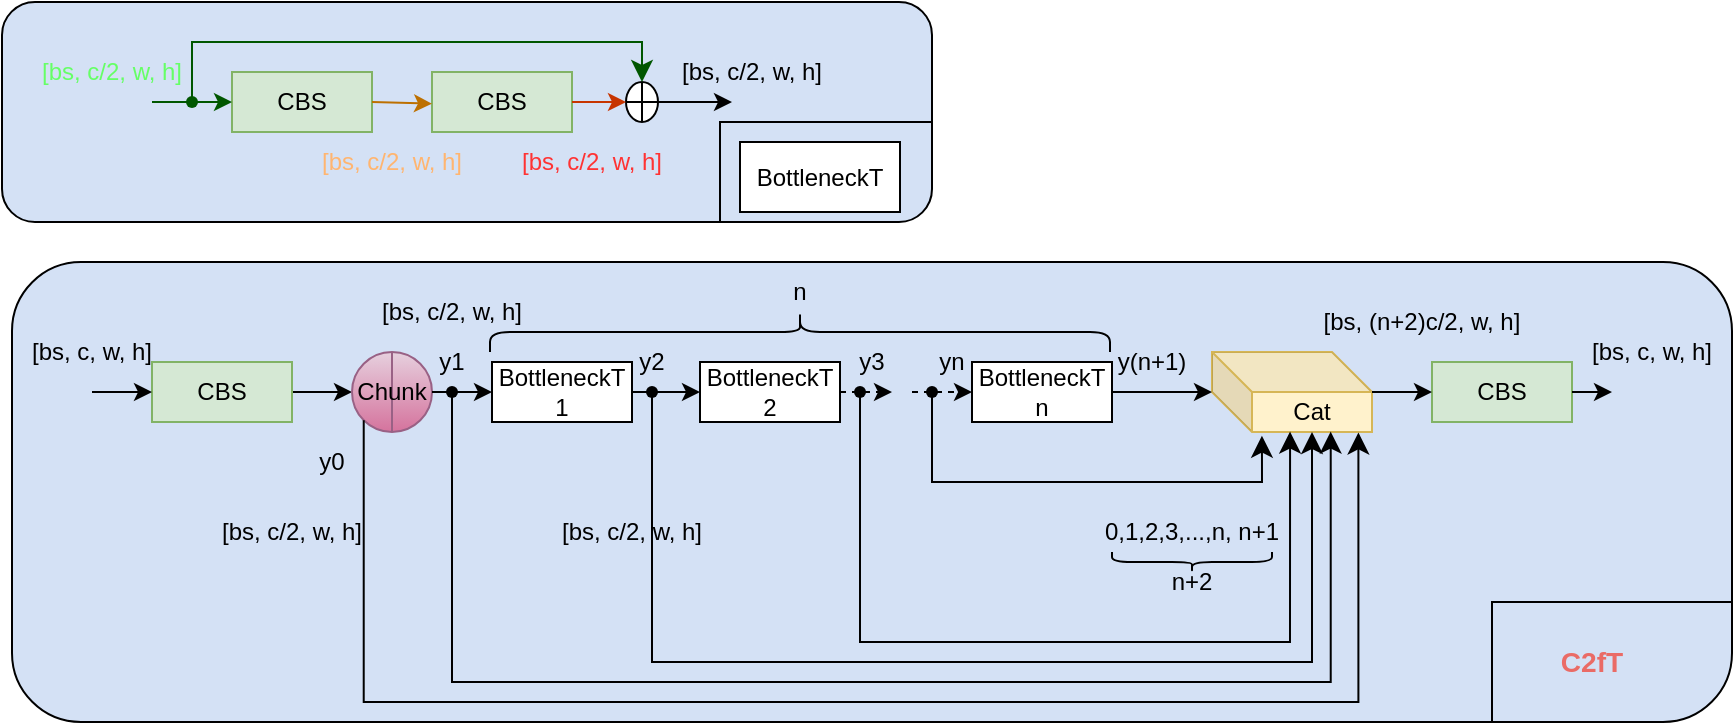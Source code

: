 <mxfile version="21.6.2" type="github">
  <diagram name="第 1 页" id="NUxDLC7CcFFGVshqn-1u">
    <mxGraphModel dx="1659" dy="860" grid="1" gridSize="10" guides="1" tooltips="1" connect="1" arrows="1" fold="1" page="1" pageScale="1" pageWidth="827" pageHeight="1169" math="0" shadow="0">
      <root>
        <mxCell id="0" />
        <mxCell id="1" parent="0" />
        <mxCell id="8X_-OS3C_n1zWFdyqqBd-10" value="" style="rounded=1;whiteSpace=wrap;html=1;fillColor=#D4E1F5;fillStyle=auto;glass=0;" vertex="1" parent="1">
          <mxGeometry x="75" y="60" width="465" height="110" as="geometry" />
        </mxCell>
        <mxCell id="EeiDZIce7VBrEbFo4yMd-65" value="" style="rounded=1;whiteSpace=wrap;html=1;fillColor=#D4E1F5;fillStyle=auto;glass=0;" parent="1" vertex="1">
          <mxGeometry x="80" y="190" width="860" height="230" as="geometry" />
        </mxCell>
        <mxCell id="EeiDZIce7VBrEbFo4yMd-12" style="edgeStyle=orthogonalEdgeStyle;rounded=0;orthogonalLoop=1;jettySize=auto;html=1;exitX=1;exitY=0.5;exitDx=0;exitDy=0;entryX=0;entryY=0.5;entryDx=0;entryDy=0;" parent="1" source="EeiDZIce7VBrEbFo4yMd-1" target="EeiDZIce7VBrEbFo4yMd-5" edge="1">
          <mxGeometry relative="1" as="geometry" />
        </mxCell>
        <mxCell id="EeiDZIce7VBrEbFo4yMd-1" value="CBS" style="rounded=0;whiteSpace=wrap;html=1;fillColor=#d5e8d4;strokeColor=#82b366;" parent="1" vertex="1">
          <mxGeometry x="150" y="240" width="70" height="30" as="geometry" />
        </mxCell>
        <mxCell id="EeiDZIce7VBrEbFo4yMd-2" value="CBS" style="rounded=0;whiteSpace=wrap;html=1;fillColor=#d5e8d4;strokeColor=#82b366;" parent="1" vertex="1">
          <mxGeometry x="790" y="240" width="70" height="30" as="geometry" />
        </mxCell>
        <mxCell id="EeiDZIce7VBrEbFo4yMd-5" value="&lt;font style=&quot;vertical-align: inherit;&quot;&gt;&lt;font style=&quot;vertical-align: inherit;&quot;&gt;Chunk&lt;/font&gt;&lt;/font&gt;" style="shape=lineEllipse;line=vertical;perimeter=ellipsePerimeter;whiteSpace=wrap;html=1;backgroundOutline=1;fillColor=#e6d0de;gradientColor=#d5739d;strokeColor=#996185;" parent="1" vertex="1">
          <mxGeometry x="250" y="235" width="40" height="40" as="geometry" />
        </mxCell>
        <mxCell id="EeiDZIce7VBrEbFo4yMd-9" value="Cat" style="shape=cube;whiteSpace=wrap;html=1;boundedLbl=1;backgroundOutline=1;darkOpacity=0.05;darkOpacity2=0.1;fillColor=#fff2cc;strokeColor=#d6b656;" parent="1" vertex="1">
          <mxGeometry x="680" y="235" width="80" height="40" as="geometry" />
        </mxCell>
        <mxCell id="EeiDZIce7VBrEbFo4yMd-11" value="" style="endArrow=classic;html=1;rounded=0;exitX=1;exitY=0.5;exitDx=0;exitDy=0;entryX=0;entryY=0.5;entryDx=0;entryDy=0;" parent="1" source="EeiDZIce7VBrEbFo4yMd-5" edge="1">
          <mxGeometry width="50" height="50" relative="1" as="geometry">
            <mxPoint x="290" y="270" as="sourcePoint" />
            <mxPoint x="320" y="255" as="targetPoint" />
            <Array as="points">
              <mxPoint x="300" y="255" />
            </Array>
          </mxGeometry>
        </mxCell>
        <mxCell id="EeiDZIce7VBrEbFo4yMd-13" value="" style="endArrow=classic;html=1;rounded=0;exitX=1;exitY=0.5;exitDx=0;exitDy=0;entryX=0;entryY=0.5;entryDx=0;entryDy=0;" parent="1" edge="1">
          <mxGeometry width="50" height="50" relative="1" as="geometry">
            <mxPoint x="390" y="255" as="sourcePoint" />
            <mxPoint x="424" y="255" as="targetPoint" />
          </mxGeometry>
        </mxCell>
        <mxCell id="EeiDZIce7VBrEbFo4yMd-14" value="" style="endArrow=classic;html=1;rounded=0;exitX=1;exitY=0.5;exitDx=0;exitDy=0;" parent="1" target="EeiDZIce7VBrEbFo4yMd-9" edge="1">
          <mxGeometry width="50" height="50" relative="1" as="geometry">
            <mxPoint x="630" y="255" as="sourcePoint" />
            <mxPoint x="440" y="340" as="targetPoint" />
          </mxGeometry>
        </mxCell>
        <mxCell id="EeiDZIce7VBrEbFo4yMd-15" value="" style="endArrow=classic;html=1;rounded=0;exitX=0;exitY=0;exitDx=80;exitDy=20;exitPerimeter=0;" parent="1" source="EeiDZIce7VBrEbFo4yMd-9" target="EeiDZIce7VBrEbFo4yMd-2" edge="1">
          <mxGeometry width="50" height="50" relative="1" as="geometry">
            <mxPoint x="390" y="390" as="sourcePoint" />
            <mxPoint x="440" y="340" as="targetPoint" />
          </mxGeometry>
        </mxCell>
        <mxCell id="EeiDZIce7VBrEbFo4yMd-17" value="" style="edgeStyle=elbowEdgeStyle;elbow=horizontal;endArrow=classic;html=1;curved=0;rounded=0;endSize=8;startSize=8;entryX=0.915;entryY=1.005;entryDx=0;entryDy=0;entryPerimeter=0;exitX=0;exitY=1;exitDx=0;exitDy=0;" parent="1" source="EeiDZIce7VBrEbFo4yMd-5" target="EeiDZIce7VBrEbFo4yMd-9" edge="1">
          <mxGeometry width="50" height="50" relative="1" as="geometry">
            <mxPoint x="484" y="394" as="sourcePoint" />
            <mxPoint x="760" y="290" as="targetPoint" />
            <Array as="points">
              <mxPoint x="510" y="410" />
            </Array>
          </mxGeometry>
        </mxCell>
        <mxCell id="EeiDZIce7VBrEbFo4yMd-19" value="" style="endArrow=classic;html=1;rounded=0;exitX=1;exitY=0.5;exitDx=0;exitDy=0;dashed=1;" parent="1" edge="1">
          <mxGeometry width="50" height="50" relative="1" as="geometry">
            <mxPoint x="494" y="255" as="sourcePoint" />
            <mxPoint x="520" y="255" as="targetPoint" />
          </mxGeometry>
        </mxCell>
        <mxCell id="EeiDZIce7VBrEbFo4yMd-20" value="" style="endArrow=classic;html=1;rounded=0;entryX=0;entryY=0.5;entryDx=0;entryDy=0;dashed=1;" parent="1" edge="1">
          <mxGeometry width="50" height="50" relative="1" as="geometry">
            <mxPoint x="530" y="255" as="sourcePoint" />
            <mxPoint x="560" y="255" as="targetPoint" />
          </mxGeometry>
        </mxCell>
        <mxCell id="EeiDZIce7VBrEbFo4yMd-22" value="y0" style="text;strokeColor=none;align=center;fillColor=none;html=1;verticalAlign=middle;whiteSpace=wrap;rounded=0;" parent="1" vertex="1">
          <mxGeometry x="230" y="280" width="20" height="20" as="geometry" />
        </mxCell>
        <mxCell id="EeiDZIce7VBrEbFo4yMd-23" value="y1" style="text;strokeColor=none;align=center;fillColor=none;html=1;verticalAlign=middle;whiteSpace=wrap;rounded=0;" parent="1" vertex="1">
          <mxGeometry x="290" y="230" width="20" height="20" as="geometry" />
        </mxCell>
        <mxCell id="EeiDZIce7VBrEbFo4yMd-24" value="" style="edgeStyle=elbowEdgeStyle;elbow=horizontal;endArrow=classic;html=1;curved=0;rounded=0;endSize=8;startSize=8;entryX=0.742;entryY=0.995;entryDx=0;entryDy=0;entryPerimeter=0;" parent="1" source="EeiDZIce7VBrEbFo4yMd-29" target="EeiDZIce7VBrEbFo4yMd-9" edge="1">
          <mxGeometry width="50" height="50" relative="1" as="geometry">
            <mxPoint x="300" y="320" as="sourcePoint" />
            <mxPoint x="727.8" y="385" as="targetPoint" />
            <Array as="points">
              <mxPoint x="520" y="400" />
            </Array>
          </mxGeometry>
        </mxCell>
        <mxCell id="EeiDZIce7VBrEbFo4yMd-29" value="" style="shape=waypoint;sketch=0;fillStyle=solid;size=6;pointerEvents=1;points=[];fillColor=none;resizable=0;rotatable=0;perimeter=centerPerimeter;snapToPoint=1;" parent="1" vertex="1">
          <mxGeometry x="290" y="245" width="20" height="20" as="geometry" />
        </mxCell>
        <mxCell id="EeiDZIce7VBrEbFo4yMd-31" value="y2" style="text;strokeColor=none;align=center;fillColor=none;html=1;verticalAlign=middle;whiteSpace=wrap;rounded=0;" parent="1" vertex="1">
          <mxGeometry x="390" y="230" width="20" height="20" as="geometry" />
        </mxCell>
        <mxCell id="EeiDZIce7VBrEbFo4yMd-32" value="" style="shape=waypoint;sketch=0;fillStyle=solid;size=6;pointerEvents=1;points=[];fillColor=none;resizable=0;rotatable=0;perimeter=centerPerimeter;snapToPoint=1;" parent="1" vertex="1">
          <mxGeometry x="390" y="245" width="20" height="20" as="geometry" />
        </mxCell>
        <mxCell id="EeiDZIce7VBrEbFo4yMd-33" value="" style="edgeStyle=elbowEdgeStyle;elbow=horizontal;endArrow=classic;html=1;curved=0;rounded=0;endSize=8;startSize=8;entryX=0;entryY=0;entryDx=50;entryDy=40;entryPerimeter=0;" parent="1" source="EeiDZIce7VBrEbFo4yMd-32" target="EeiDZIce7VBrEbFo4yMd-9" edge="1">
          <mxGeometry width="50" height="50" relative="1" as="geometry">
            <mxPoint x="490" y="330" as="sourcePoint" />
            <mxPoint x="700" y="360" as="targetPoint" />
            <Array as="points">
              <mxPoint x="420" y="390" />
            </Array>
          </mxGeometry>
        </mxCell>
        <mxCell id="EeiDZIce7VBrEbFo4yMd-35" value="y3" style="text;strokeColor=none;align=center;fillColor=none;html=1;verticalAlign=middle;whiteSpace=wrap;rounded=0;" parent="1" vertex="1">
          <mxGeometry x="500" y="230" width="20" height="20" as="geometry" />
        </mxCell>
        <mxCell id="EeiDZIce7VBrEbFo4yMd-36" value="" style="shape=waypoint;sketch=0;fillStyle=solid;size=6;pointerEvents=1;points=[];fillColor=none;resizable=0;rotatable=0;perimeter=centerPerimeter;snapToPoint=1;" parent="1" vertex="1">
          <mxGeometry x="494" y="245" width="20" height="20" as="geometry" />
        </mxCell>
        <mxCell id="EeiDZIce7VBrEbFo4yMd-37" value="" style="edgeStyle=segmentEdgeStyle;endArrow=classic;html=1;curved=0;rounded=0;endSize=8;startSize=8;entryX=0.488;entryY=0.995;entryDx=0;entryDy=0;entryPerimeter=0;" parent="1" source="EeiDZIce7VBrEbFo4yMd-36" target="EeiDZIce7VBrEbFo4yMd-9" edge="1">
          <mxGeometry width="50" height="50" relative="1" as="geometry">
            <mxPoint x="490" y="330" as="sourcePoint" />
            <mxPoint x="540" y="280" as="targetPoint" />
            <Array as="points">
              <mxPoint x="504" y="380" />
              <mxPoint x="719" y="380" />
            </Array>
          </mxGeometry>
        </mxCell>
        <mxCell id="EeiDZIce7VBrEbFo4yMd-38" value="yn" style="text;strokeColor=none;align=center;fillColor=none;html=1;verticalAlign=middle;whiteSpace=wrap;rounded=0;" parent="1" vertex="1">
          <mxGeometry x="540" y="230" width="20" height="20" as="geometry" />
        </mxCell>
        <mxCell id="EeiDZIce7VBrEbFo4yMd-39" value="y(n+1)" style="text;strokeColor=none;align=center;fillColor=none;html=1;verticalAlign=middle;whiteSpace=wrap;rounded=0;" parent="1" vertex="1">
          <mxGeometry x="640" y="230" width="20" height="20" as="geometry" />
        </mxCell>
        <mxCell id="EeiDZIce7VBrEbFo4yMd-40" value="" style="shape=waypoint;sketch=0;fillStyle=solid;size=6;pointerEvents=1;points=[];fillColor=none;resizable=0;rotatable=0;perimeter=centerPerimeter;snapToPoint=1;" parent="1" vertex="1">
          <mxGeometry x="530" y="245" width="20" height="20" as="geometry" />
        </mxCell>
        <mxCell id="EeiDZIce7VBrEbFo4yMd-44" value="" style="edgeStyle=segmentEdgeStyle;endArrow=classic;html=1;curved=0;rounded=0;endSize=8;startSize=8;entryX=0.312;entryY=1.046;entryDx=0;entryDy=0;entryPerimeter=0;" parent="1" source="EeiDZIce7VBrEbFo4yMd-40" target="EeiDZIce7VBrEbFo4yMd-9" edge="1">
          <mxGeometry width="50" height="50" relative="1" as="geometry">
            <mxPoint x="514" y="265" as="sourcePoint" />
            <mxPoint x="729" y="285" as="targetPoint" />
            <Array as="points">
              <mxPoint x="540" y="300" />
              <mxPoint x="705" y="300" />
            </Array>
          </mxGeometry>
        </mxCell>
        <mxCell id="EeiDZIce7VBrEbFo4yMd-45" value="0,1,2,3,...,n, n+1" style="text;strokeColor=none;align=center;fillColor=none;html=1;verticalAlign=middle;whiteSpace=wrap;rounded=0;" parent="1" vertex="1">
          <mxGeometry x="620" y="315" width="100" height="20" as="geometry" />
        </mxCell>
        <mxCell id="EeiDZIce7VBrEbFo4yMd-46" value="" style="shape=curlyBracket;whiteSpace=wrap;html=1;rounded=1;labelPosition=left;verticalLabelPosition=middle;align=right;verticalAlign=middle;rotation=90;" parent="1" vertex="1">
          <mxGeometry x="464" y="70" width="20" height="310" as="geometry" />
        </mxCell>
        <mxCell id="EeiDZIce7VBrEbFo4yMd-48" value="n" style="text;strokeColor=none;align=center;fillColor=none;html=1;verticalAlign=middle;whiteSpace=wrap;rounded=0;" parent="1" vertex="1">
          <mxGeometry x="444" y="190" width="60" height="30" as="geometry" />
        </mxCell>
        <mxCell id="EeiDZIce7VBrEbFo4yMd-50" value="" style="shape=curlyBracket;whiteSpace=wrap;html=1;rounded=1;flipH=1;labelPosition=right;verticalLabelPosition=middle;align=left;verticalAlign=middle;rotation=90;" parent="1" vertex="1">
          <mxGeometry x="665" y="300" width="10" height="80" as="geometry" />
        </mxCell>
        <mxCell id="EeiDZIce7VBrEbFo4yMd-51" value="n+2" style="text;strokeColor=none;align=center;fillColor=none;html=1;verticalAlign=middle;whiteSpace=wrap;rounded=0;" parent="1" vertex="1">
          <mxGeometry x="655" y="335" width="30" height="30" as="geometry" />
        </mxCell>
        <mxCell id="EeiDZIce7VBrEbFo4yMd-52" value="" style="endArrow=classic;html=1;rounded=0;entryX=0;entryY=0.5;entryDx=0;entryDy=0;" parent="1" target="EeiDZIce7VBrEbFo4yMd-1" edge="1">
          <mxGeometry width="50" height="50" relative="1" as="geometry">
            <mxPoint x="120" y="255" as="sourcePoint" />
            <mxPoint x="810" y="330" as="targetPoint" />
          </mxGeometry>
        </mxCell>
        <mxCell id="EeiDZIce7VBrEbFo4yMd-54" value="" style="endArrow=classic;html=1;rounded=0;exitX=1;exitY=0.5;exitDx=0;exitDy=0;" parent="1" source="EeiDZIce7VBrEbFo4yMd-2" edge="1">
          <mxGeometry width="50" height="50" relative="1" as="geometry">
            <mxPoint x="760" y="380" as="sourcePoint" />
            <mxPoint x="880" y="255" as="targetPoint" />
          </mxGeometry>
        </mxCell>
        <mxCell id="EeiDZIce7VBrEbFo4yMd-55" value="[bs, c, w, h]" style="text;strokeColor=none;align=center;fillColor=none;html=1;verticalAlign=middle;whiteSpace=wrap;rounded=0;" parent="1" vertex="1">
          <mxGeometry x="80" y="220" width="80" height="30" as="geometry" />
        </mxCell>
        <mxCell id="EeiDZIce7VBrEbFo4yMd-56" value="[bs, c, w, h]" style="text;strokeColor=none;align=center;fillColor=none;html=1;verticalAlign=middle;whiteSpace=wrap;rounded=0;" parent="1" vertex="1">
          <mxGeometry x="860" y="220" width="80" height="30" as="geometry" />
        </mxCell>
        <mxCell id="EeiDZIce7VBrEbFo4yMd-57" value="[bs, c/2, w, h]" style="text;strokeColor=none;align=center;fillColor=none;html=1;verticalAlign=middle;whiteSpace=wrap;rounded=0;" parent="1" vertex="1">
          <mxGeometry x="180" y="310" width="80" height="30" as="geometry" />
        </mxCell>
        <mxCell id="EeiDZIce7VBrEbFo4yMd-58" value="[bs, c/2, w, h]" style="text;strokeColor=none;align=center;fillColor=none;html=1;verticalAlign=middle;whiteSpace=wrap;rounded=0;" parent="1" vertex="1">
          <mxGeometry x="260" y="200" width="80" height="30" as="geometry" />
        </mxCell>
        <mxCell id="EeiDZIce7VBrEbFo4yMd-59" value="[bs, c/2, w, h]" style="text;strokeColor=none;align=center;fillColor=none;html=1;verticalAlign=middle;whiteSpace=wrap;rounded=0;" parent="1" vertex="1">
          <mxGeometry x="350" y="310" width="80" height="30" as="geometry" />
        </mxCell>
        <mxCell id="EeiDZIce7VBrEbFo4yMd-60" value="[bs, (n+2)c/2, w, h]" style="text;strokeColor=none;align=center;fillColor=none;html=1;verticalAlign=middle;whiteSpace=wrap;rounded=0;" parent="1" vertex="1">
          <mxGeometry x="730" y="205" width="110" height="30" as="geometry" />
        </mxCell>
        <mxCell id="EeiDZIce7VBrEbFo4yMd-67" value="CBS" style="rounded=0;whiteSpace=wrap;html=1;fillColor=#d5e8d4;strokeColor=#82b366;" parent="1" vertex="1">
          <mxGeometry x="190" y="95" width="70" height="30" as="geometry" />
        </mxCell>
        <mxCell id="EeiDZIce7VBrEbFo4yMd-68" value="" style="endArrow=classic;html=1;rounded=0;entryX=0;entryY=0.5;entryDx=0;entryDy=0;fillColor=#008a00;strokeColor=#005700;" parent="1" target="EeiDZIce7VBrEbFo4yMd-67" edge="1">
          <mxGeometry width="50" height="50" relative="1" as="geometry">
            <mxPoint x="150" y="110" as="sourcePoint" />
            <mxPoint x="520" y="-70" as="targetPoint" />
          </mxGeometry>
        </mxCell>
        <mxCell id="EeiDZIce7VBrEbFo4yMd-69" value="CBS" style="rounded=0;whiteSpace=wrap;html=1;fillColor=#d5e8d4;strokeColor=#82b366;" parent="1" vertex="1">
          <mxGeometry x="290" y="95" width="70" height="30" as="geometry" />
        </mxCell>
        <mxCell id="EeiDZIce7VBrEbFo4yMd-70" value="" style="endArrow=classic;html=1;rounded=0;entryX=0;entryY=0.529;entryDx=0;entryDy=0;exitX=1;exitY=0.5;exitDx=0;exitDy=0;entryPerimeter=0;fillColor=#f0a30a;strokeColor=#BD7000;" parent="1" source="EeiDZIce7VBrEbFo4yMd-67" target="EeiDZIce7VBrEbFo4yMd-69" edge="1">
          <mxGeometry width="50" height="50" relative="1" as="geometry">
            <mxPoint x="160" y="120" as="sourcePoint" />
            <mxPoint x="200" y="120" as="targetPoint" />
          </mxGeometry>
        </mxCell>
        <mxCell id="EeiDZIce7VBrEbFo4yMd-71" value="" style="shape=orEllipse;perimeter=ellipsePerimeter;whiteSpace=wrap;html=1;backgroundOutline=1;" parent="1" vertex="1">
          <mxGeometry x="387" y="100" width="16" height="20" as="geometry" />
        </mxCell>
        <mxCell id="EeiDZIce7VBrEbFo4yMd-72" value="" style="endArrow=classic;html=1;rounded=0;entryX=0;entryY=0.5;entryDx=0;entryDy=0;exitX=1;exitY=0.5;exitDx=0;exitDy=0;fillColor=#fa6800;strokeColor=#C73500;" parent="1" source="EeiDZIce7VBrEbFo4yMd-69" target="EeiDZIce7VBrEbFo4yMd-71" edge="1">
          <mxGeometry width="50" height="50" relative="1" as="geometry">
            <mxPoint x="270" y="120" as="sourcePoint" />
            <mxPoint x="300" y="121" as="targetPoint" />
          </mxGeometry>
        </mxCell>
        <mxCell id="EeiDZIce7VBrEbFo4yMd-73" value="" style="shape=waypoint;sketch=0;fillStyle=solid;size=6;pointerEvents=1;points=[];fillColor=#008a00;resizable=0;rotatable=0;perimeter=centerPerimeter;snapToPoint=1;fontColor=#ffffff;strokeColor=#005700;" parent="1" vertex="1">
          <mxGeometry x="160" y="100" width="20" height="20" as="geometry" />
        </mxCell>
        <mxCell id="EeiDZIce7VBrEbFo4yMd-75" value="" style="edgeStyle=segmentEdgeStyle;endArrow=classic;html=1;curved=0;rounded=0;endSize=8;startSize=8;entryX=0.5;entryY=0;entryDx=0;entryDy=0;fillColor=#008a00;strokeColor=#005700;" parent="1" source="EeiDZIce7VBrEbFo4yMd-73" target="EeiDZIce7VBrEbFo4yMd-71" edge="1">
          <mxGeometry width="50" height="50" relative="1" as="geometry">
            <mxPoint x="370" y="100" as="sourcePoint" />
            <mxPoint x="420" y="50" as="targetPoint" />
            <Array as="points">
              <mxPoint x="170" y="80" />
              <mxPoint x="395" y="80" />
            </Array>
          </mxGeometry>
        </mxCell>
        <mxCell id="EeiDZIce7VBrEbFo4yMd-78" value="" style="endArrow=classic;html=1;rounded=0;exitX=1;exitY=0.5;exitDx=0;exitDy=0;" parent="1" source="EeiDZIce7VBrEbFo4yMd-71" edge="1">
          <mxGeometry width="50" height="50" relative="1" as="geometry">
            <mxPoint x="464" y="125" as="sourcePoint" />
            <mxPoint x="440" y="110" as="targetPoint" />
          </mxGeometry>
        </mxCell>
        <mxCell id="8X_-OS3C_n1zWFdyqqBd-1" value="&lt;font color=&quot;#66ff66&quot;&gt;[bs, c/2, w, h]&lt;/font&gt;" style="text;strokeColor=none;align=center;fillColor=none;html=1;verticalAlign=middle;whiteSpace=wrap;rounded=0;" vertex="1" parent="1">
          <mxGeometry x="90" y="80" width="80" height="30" as="geometry" />
        </mxCell>
        <mxCell id="8X_-OS3C_n1zWFdyqqBd-2" value="&lt;font color=&quot;#ffb570&quot;&gt;[bs, c/2, w, h]&lt;/font&gt;" style="text;strokeColor=none;align=center;fillColor=none;html=1;verticalAlign=middle;whiteSpace=wrap;rounded=0;" vertex="1" parent="1">
          <mxGeometry x="230" y="125" width="80" height="30" as="geometry" />
        </mxCell>
        <mxCell id="8X_-OS3C_n1zWFdyqqBd-3" value="&lt;font color=&quot;#ff3333&quot;&gt;[bs, c/2, w, h]&lt;/font&gt;" style="text;strokeColor=none;align=center;fillColor=none;html=1;verticalAlign=middle;whiteSpace=wrap;rounded=0;" vertex="1" parent="1">
          <mxGeometry x="330" y="125" width="80" height="30" as="geometry" />
        </mxCell>
        <mxCell id="8X_-OS3C_n1zWFdyqqBd-4" value="[bs, c/2, w, h]" style="text;strokeColor=none;align=center;fillColor=none;html=1;verticalAlign=middle;whiteSpace=wrap;rounded=0;" vertex="1" parent="1">
          <mxGeometry x="410" y="80" width="80" height="30" as="geometry" />
        </mxCell>
        <mxCell id="8X_-OS3C_n1zWFdyqqBd-8" value="" style="shape=partialRectangle;whiteSpace=wrap;html=1;bottom=0;right=0;fillColor=none;" vertex="1" parent="1">
          <mxGeometry x="820" y="360" width="120" height="60" as="geometry" />
        </mxCell>
        <mxCell id="8X_-OS3C_n1zWFdyqqBd-11" value="" style="shape=partialRectangle;whiteSpace=wrap;html=1;bottom=0;right=0;fillColor=none;" vertex="1" parent="1">
          <mxGeometry x="434" y="120" width="106" height="50" as="geometry" />
        </mxCell>
        <mxCell id="8X_-OS3C_n1zWFdyqqBd-9" value="&lt;h3&gt;&lt;font color=&quot;#ea6b66&quot;&gt;C2fT&lt;/font&gt;&lt;/h3&gt;" style="text;strokeColor=none;align=center;fillColor=none;html=1;verticalAlign=middle;whiteSpace=wrap;rounded=0;" vertex="1" parent="1">
          <mxGeometry x="840" y="375" width="60" height="30" as="geometry" />
        </mxCell>
        <mxCell id="8X_-OS3C_n1zWFdyqqBd-16" value="BottleneckT&lt;br style=&quot;border-color: var(--border-color);&quot;&gt;1" style="rounded=0;whiteSpace=wrap;html=1;" vertex="1" parent="1">
          <mxGeometry x="320" y="240" width="70" height="30" as="geometry" />
        </mxCell>
        <mxCell id="8X_-OS3C_n1zWFdyqqBd-17" value="BottleneckT&lt;br style=&quot;border-color: var(--border-color);&quot;&gt;2" style="rounded=0;whiteSpace=wrap;html=1;" vertex="1" parent="1">
          <mxGeometry x="424" y="240" width="70" height="30" as="geometry" />
        </mxCell>
        <mxCell id="8X_-OS3C_n1zWFdyqqBd-18" value="BottleneckT&lt;br style=&quot;border-color: var(--border-color);&quot;&gt;n" style="rounded=0;whiteSpace=wrap;html=1;" vertex="1" parent="1">
          <mxGeometry x="560" y="240" width="70" height="30" as="geometry" />
        </mxCell>
        <mxCell id="8X_-OS3C_n1zWFdyqqBd-19" value="BottleneckT" style="rounded=0;whiteSpace=wrap;html=1;" vertex="1" parent="1">
          <mxGeometry x="444" y="130" width="80" height="35" as="geometry" />
        </mxCell>
      </root>
    </mxGraphModel>
  </diagram>
</mxfile>
